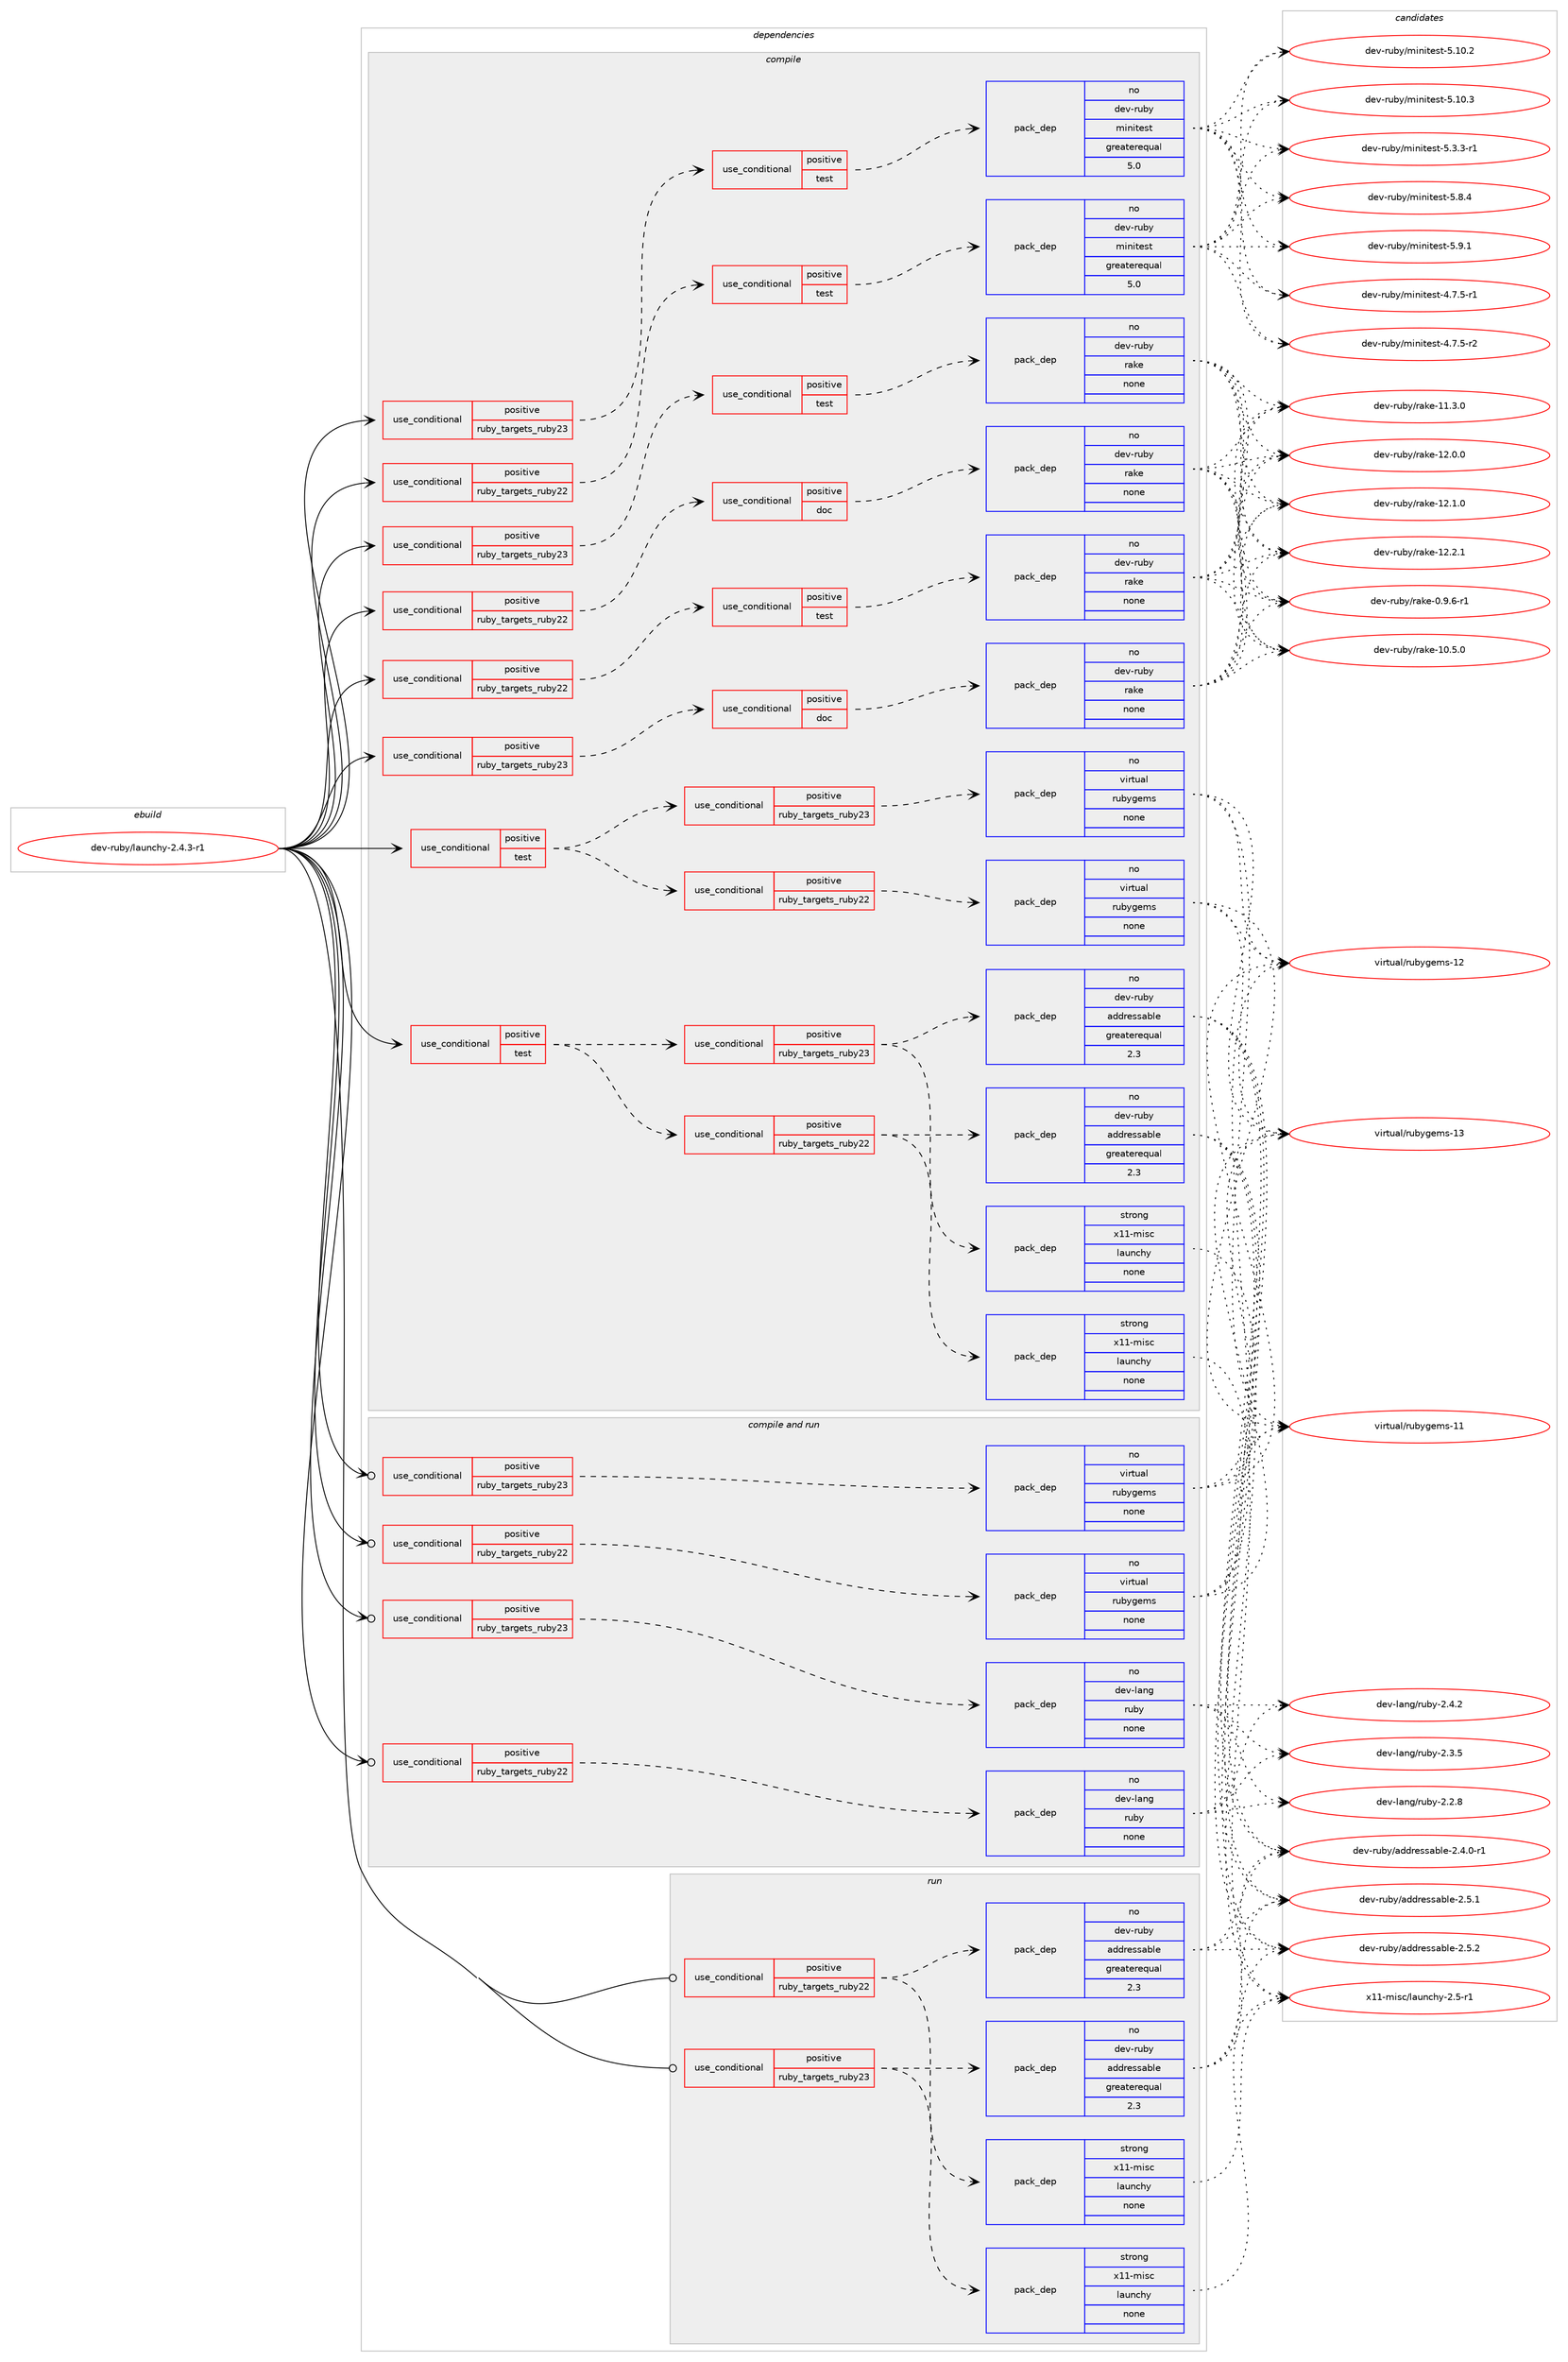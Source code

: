 digraph prolog {

# *************
# Graph options
# *************

newrank=true;
concentrate=true;
compound=true;
graph [rankdir=LR,fontname=Helvetica,fontsize=10,ranksep=1.5];#, ranksep=2.5, nodesep=0.2];
edge  [arrowhead=vee];
node  [fontname=Helvetica,fontsize=10];

# **********
# The ebuild
# **********

subgraph cluster_leftcol {
color=gray;
rank=same;
label=<<i>ebuild</i>>;
id [label="dev-ruby/launchy-2.4.3-r1", color=red, width=4, href="../dev-ruby/launchy-2.4.3-r1.svg"];
}

# ****************
# The dependencies
# ****************

subgraph cluster_midcol {
color=gray;
label=<<i>dependencies</i>>;
subgraph cluster_compile {
fillcolor="#eeeeee";
style=filled;
label=<<i>compile</i>>;
subgraph cond60340 {
dependency245200 [label=<<TABLE BORDER="0" CELLBORDER="1" CELLSPACING="0" CELLPADDING="4"><TR><TD ROWSPAN="3" CELLPADDING="10">use_conditional</TD></TR><TR><TD>positive</TD></TR><TR><TD>ruby_targets_ruby22</TD></TR></TABLE>>, shape=none, color=red];
subgraph cond60341 {
dependency245201 [label=<<TABLE BORDER="0" CELLBORDER="1" CELLSPACING="0" CELLPADDING="4"><TR><TD ROWSPAN="3" CELLPADDING="10">use_conditional</TD></TR><TR><TD>positive</TD></TR><TR><TD>doc</TD></TR></TABLE>>, shape=none, color=red];
subgraph pack180769 {
dependency245202 [label=<<TABLE BORDER="0" CELLBORDER="1" CELLSPACING="0" CELLPADDING="4" WIDTH="220"><TR><TD ROWSPAN="6" CELLPADDING="30">pack_dep</TD></TR><TR><TD WIDTH="110">no</TD></TR><TR><TD>dev-ruby</TD></TR><TR><TD>rake</TD></TR><TR><TD>none</TD></TR><TR><TD></TD></TR></TABLE>>, shape=none, color=blue];
}
dependency245201:e -> dependency245202:w [weight=20,style="dashed",arrowhead="vee"];
}
dependency245200:e -> dependency245201:w [weight=20,style="dashed",arrowhead="vee"];
}
id:e -> dependency245200:w [weight=20,style="solid",arrowhead="vee"];
subgraph cond60342 {
dependency245203 [label=<<TABLE BORDER="0" CELLBORDER="1" CELLSPACING="0" CELLPADDING="4"><TR><TD ROWSPAN="3" CELLPADDING="10">use_conditional</TD></TR><TR><TD>positive</TD></TR><TR><TD>ruby_targets_ruby22</TD></TR></TABLE>>, shape=none, color=red];
subgraph cond60343 {
dependency245204 [label=<<TABLE BORDER="0" CELLBORDER="1" CELLSPACING="0" CELLPADDING="4"><TR><TD ROWSPAN="3" CELLPADDING="10">use_conditional</TD></TR><TR><TD>positive</TD></TR><TR><TD>test</TD></TR></TABLE>>, shape=none, color=red];
subgraph pack180770 {
dependency245205 [label=<<TABLE BORDER="0" CELLBORDER="1" CELLSPACING="0" CELLPADDING="4" WIDTH="220"><TR><TD ROWSPAN="6" CELLPADDING="30">pack_dep</TD></TR><TR><TD WIDTH="110">no</TD></TR><TR><TD>dev-ruby</TD></TR><TR><TD>minitest</TD></TR><TR><TD>greaterequal</TD></TR><TR><TD>5.0</TD></TR></TABLE>>, shape=none, color=blue];
}
dependency245204:e -> dependency245205:w [weight=20,style="dashed",arrowhead="vee"];
}
dependency245203:e -> dependency245204:w [weight=20,style="dashed",arrowhead="vee"];
}
id:e -> dependency245203:w [weight=20,style="solid",arrowhead="vee"];
subgraph cond60344 {
dependency245206 [label=<<TABLE BORDER="0" CELLBORDER="1" CELLSPACING="0" CELLPADDING="4"><TR><TD ROWSPAN="3" CELLPADDING="10">use_conditional</TD></TR><TR><TD>positive</TD></TR><TR><TD>ruby_targets_ruby22</TD></TR></TABLE>>, shape=none, color=red];
subgraph cond60345 {
dependency245207 [label=<<TABLE BORDER="0" CELLBORDER="1" CELLSPACING="0" CELLPADDING="4"><TR><TD ROWSPAN="3" CELLPADDING="10">use_conditional</TD></TR><TR><TD>positive</TD></TR><TR><TD>test</TD></TR></TABLE>>, shape=none, color=red];
subgraph pack180771 {
dependency245208 [label=<<TABLE BORDER="0" CELLBORDER="1" CELLSPACING="0" CELLPADDING="4" WIDTH="220"><TR><TD ROWSPAN="6" CELLPADDING="30">pack_dep</TD></TR><TR><TD WIDTH="110">no</TD></TR><TR><TD>dev-ruby</TD></TR><TR><TD>rake</TD></TR><TR><TD>none</TD></TR><TR><TD></TD></TR></TABLE>>, shape=none, color=blue];
}
dependency245207:e -> dependency245208:w [weight=20,style="dashed",arrowhead="vee"];
}
dependency245206:e -> dependency245207:w [weight=20,style="dashed",arrowhead="vee"];
}
id:e -> dependency245206:w [weight=20,style="solid",arrowhead="vee"];
subgraph cond60346 {
dependency245209 [label=<<TABLE BORDER="0" CELLBORDER="1" CELLSPACING="0" CELLPADDING="4"><TR><TD ROWSPAN="3" CELLPADDING="10">use_conditional</TD></TR><TR><TD>positive</TD></TR><TR><TD>ruby_targets_ruby23</TD></TR></TABLE>>, shape=none, color=red];
subgraph cond60347 {
dependency245210 [label=<<TABLE BORDER="0" CELLBORDER="1" CELLSPACING="0" CELLPADDING="4"><TR><TD ROWSPAN="3" CELLPADDING="10">use_conditional</TD></TR><TR><TD>positive</TD></TR><TR><TD>doc</TD></TR></TABLE>>, shape=none, color=red];
subgraph pack180772 {
dependency245211 [label=<<TABLE BORDER="0" CELLBORDER="1" CELLSPACING="0" CELLPADDING="4" WIDTH="220"><TR><TD ROWSPAN="6" CELLPADDING="30">pack_dep</TD></TR><TR><TD WIDTH="110">no</TD></TR><TR><TD>dev-ruby</TD></TR><TR><TD>rake</TD></TR><TR><TD>none</TD></TR><TR><TD></TD></TR></TABLE>>, shape=none, color=blue];
}
dependency245210:e -> dependency245211:w [weight=20,style="dashed",arrowhead="vee"];
}
dependency245209:e -> dependency245210:w [weight=20,style="dashed",arrowhead="vee"];
}
id:e -> dependency245209:w [weight=20,style="solid",arrowhead="vee"];
subgraph cond60348 {
dependency245212 [label=<<TABLE BORDER="0" CELLBORDER="1" CELLSPACING="0" CELLPADDING="4"><TR><TD ROWSPAN="3" CELLPADDING="10">use_conditional</TD></TR><TR><TD>positive</TD></TR><TR><TD>ruby_targets_ruby23</TD></TR></TABLE>>, shape=none, color=red];
subgraph cond60349 {
dependency245213 [label=<<TABLE BORDER="0" CELLBORDER="1" CELLSPACING="0" CELLPADDING="4"><TR><TD ROWSPAN="3" CELLPADDING="10">use_conditional</TD></TR><TR><TD>positive</TD></TR><TR><TD>test</TD></TR></TABLE>>, shape=none, color=red];
subgraph pack180773 {
dependency245214 [label=<<TABLE BORDER="0" CELLBORDER="1" CELLSPACING="0" CELLPADDING="4" WIDTH="220"><TR><TD ROWSPAN="6" CELLPADDING="30">pack_dep</TD></TR><TR><TD WIDTH="110">no</TD></TR><TR><TD>dev-ruby</TD></TR><TR><TD>minitest</TD></TR><TR><TD>greaterequal</TD></TR><TR><TD>5.0</TD></TR></TABLE>>, shape=none, color=blue];
}
dependency245213:e -> dependency245214:w [weight=20,style="dashed",arrowhead="vee"];
}
dependency245212:e -> dependency245213:w [weight=20,style="dashed",arrowhead="vee"];
}
id:e -> dependency245212:w [weight=20,style="solid",arrowhead="vee"];
subgraph cond60350 {
dependency245215 [label=<<TABLE BORDER="0" CELLBORDER="1" CELLSPACING="0" CELLPADDING="4"><TR><TD ROWSPAN="3" CELLPADDING="10">use_conditional</TD></TR><TR><TD>positive</TD></TR><TR><TD>ruby_targets_ruby23</TD></TR></TABLE>>, shape=none, color=red];
subgraph cond60351 {
dependency245216 [label=<<TABLE BORDER="0" CELLBORDER="1" CELLSPACING="0" CELLPADDING="4"><TR><TD ROWSPAN="3" CELLPADDING="10">use_conditional</TD></TR><TR><TD>positive</TD></TR><TR><TD>test</TD></TR></TABLE>>, shape=none, color=red];
subgraph pack180774 {
dependency245217 [label=<<TABLE BORDER="0" CELLBORDER="1" CELLSPACING="0" CELLPADDING="4" WIDTH="220"><TR><TD ROWSPAN="6" CELLPADDING="30">pack_dep</TD></TR><TR><TD WIDTH="110">no</TD></TR><TR><TD>dev-ruby</TD></TR><TR><TD>rake</TD></TR><TR><TD>none</TD></TR><TR><TD></TD></TR></TABLE>>, shape=none, color=blue];
}
dependency245216:e -> dependency245217:w [weight=20,style="dashed",arrowhead="vee"];
}
dependency245215:e -> dependency245216:w [weight=20,style="dashed",arrowhead="vee"];
}
id:e -> dependency245215:w [weight=20,style="solid",arrowhead="vee"];
subgraph cond60352 {
dependency245218 [label=<<TABLE BORDER="0" CELLBORDER="1" CELLSPACING="0" CELLPADDING="4"><TR><TD ROWSPAN="3" CELLPADDING="10">use_conditional</TD></TR><TR><TD>positive</TD></TR><TR><TD>test</TD></TR></TABLE>>, shape=none, color=red];
subgraph cond60353 {
dependency245219 [label=<<TABLE BORDER="0" CELLBORDER="1" CELLSPACING="0" CELLPADDING="4"><TR><TD ROWSPAN="3" CELLPADDING="10">use_conditional</TD></TR><TR><TD>positive</TD></TR><TR><TD>ruby_targets_ruby22</TD></TR></TABLE>>, shape=none, color=red];
subgraph pack180775 {
dependency245220 [label=<<TABLE BORDER="0" CELLBORDER="1" CELLSPACING="0" CELLPADDING="4" WIDTH="220"><TR><TD ROWSPAN="6" CELLPADDING="30">pack_dep</TD></TR><TR><TD WIDTH="110">no</TD></TR><TR><TD>dev-ruby</TD></TR><TR><TD>addressable</TD></TR><TR><TD>greaterequal</TD></TR><TR><TD>2.3</TD></TR></TABLE>>, shape=none, color=blue];
}
dependency245219:e -> dependency245220:w [weight=20,style="dashed",arrowhead="vee"];
subgraph pack180776 {
dependency245221 [label=<<TABLE BORDER="0" CELLBORDER="1" CELLSPACING="0" CELLPADDING="4" WIDTH="220"><TR><TD ROWSPAN="6" CELLPADDING="30">pack_dep</TD></TR><TR><TD WIDTH="110">strong</TD></TR><TR><TD>x11-misc</TD></TR><TR><TD>launchy</TD></TR><TR><TD>none</TD></TR><TR><TD></TD></TR></TABLE>>, shape=none, color=blue];
}
dependency245219:e -> dependency245221:w [weight=20,style="dashed",arrowhead="vee"];
}
dependency245218:e -> dependency245219:w [weight=20,style="dashed",arrowhead="vee"];
subgraph cond60354 {
dependency245222 [label=<<TABLE BORDER="0" CELLBORDER="1" CELLSPACING="0" CELLPADDING="4"><TR><TD ROWSPAN="3" CELLPADDING="10">use_conditional</TD></TR><TR><TD>positive</TD></TR><TR><TD>ruby_targets_ruby23</TD></TR></TABLE>>, shape=none, color=red];
subgraph pack180777 {
dependency245223 [label=<<TABLE BORDER="0" CELLBORDER="1" CELLSPACING="0" CELLPADDING="4" WIDTH="220"><TR><TD ROWSPAN="6" CELLPADDING="30">pack_dep</TD></TR><TR><TD WIDTH="110">no</TD></TR><TR><TD>dev-ruby</TD></TR><TR><TD>addressable</TD></TR><TR><TD>greaterequal</TD></TR><TR><TD>2.3</TD></TR></TABLE>>, shape=none, color=blue];
}
dependency245222:e -> dependency245223:w [weight=20,style="dashed",arrowhead="vee"];
subgraph pack180778 {
dependency245224 [label=<<TABLE BORDER="0" CELLBORDER="1" CELLSPACING="0" CELLPADDING="4" WIDTH="220"><TR><TD ROWSPAN="6" CELLPADDING="30">pack_dep</TD></TR><TR><TD WIDTH="110">strong</TD></TR><TR><TD>x11-misc</TD></TR><TR><TD>launchy</TD></TR><TR><TD>none</TD></TR><TR><TD></TD></TR></TABLE>>, shape=none, color=blue];
}
dependency245222:e -> dependency245224:w [weight=20,style="dashed",arrowhead="vee"];
}
dependency245218:e -> dependency245222:w [weight=20,style="dashed",arrowhead="vee"];
}
id:e -> dependency245218:w [weight=20,style="solid",arrowhead="vee"];
subgraph cond60355 {
dependency245225 [label=<<TABLE BORDER="0" CELLBORDER="1" CELLSPACING="0" CELLPADDING="4"><TR><TD ROWSPAN="3" CELLPADDING="10">use_conditional</TD></TR><TR><TD>positive</TD></TR><TR><TD>test</TD></TR></TABLE>>, shape=none, color=red];
subgraph cond60356 {
dependency245226 [label=<<TABLE BORDER="0" CELLBORDER="1" CELLSPACING="0" CELLPADDING="4"><TR><TD ROWSPAN="3" CELLPADDING="10">use_conditional</TD></TR><TR><TD>positive</TD></TR><TR><TD>ruby_targets_ruby22</TD></TR></TABLE>>, shape=none, color=red];
subgraph pack180779 {
dependency245227 [label=<<TABLE BORDER="0" CELLBORDER="1" CELLSPACING="0" CELLPADDING="4" WIDTH="220"><TR><TD ROWSPAN="6" CELLPADDING="30">pack_dep</TD></TR><TR><TD WIDTH="110">no</TD></TR><TR><TD>virtual</TD></TR><TR><TD>rubygems</TD></TR><TR><TD>none</TD></TR><TR><TD></TD></TR></TABLE>>, shape=none, color=blue];
}
dependency245226:e -> dependency245227:w [weight=20,style="dashed",arrowhead="vee"];
}
dependency245225:e -> dependency245226:w [weight=20,style="dashed",arrowhead="vee"];
subgraph cond60357 {
dependency245228 [label=<<TABLE BORDER="0" CELLBORDER="1" CELLSPACING="0" CELLPADDING="4"><TR><TD ROWSPAN="3" CELLPADDING="10">use_conditional</TD></TR><TR><TD>positive</TD></TR><TR><TD>ruby_targets_ruby23</TD></TR></TABLE>>, shape=none, color=red];
subgraph pack180780 {
dependency245229 [label=<<TABLE BORDER="0" CELLBORDER="1" CELLSPACING="0" CELLPADDING="4" WIDTH="220"><TR><TD ROWSPAN="6" CELLPADDING="30">pack_dep</TD></TR><TR><TD WIDTH="110">no</TD></TR><TR><TD>virtual</TD></TR><TR><TD>rubygems</TD></TR><TR><TD>none</TD></TR><TR><TD></TD></TR></TABLE>>, shape=none, color=blue];
}
dependency245228:e -> dependency245229:w [weight=20,style="dashed",arrowhead="vee"];
}
dependency245225:e -> dependency245228:w [weight=20,style="dashed",arrowhead="vee"];
}
id:e -> dependency245225:w [weight=20,style="solid",arrowhead="vee"];
}
subgraph cluster_compileandrun {
fillcolor="#eeeeee";
style=filled;
label=<<i>compile and run</i>>;
subgraph cond60358 {
dependency245230 [label=<<TABLE BORDER="0" CELLBORDER="1" CELLSPACING="0" CELLPADDING="4"><TR><TD ROWSPAN="3" CELLPADDING="10">use_conditional</TD></TR><TR><TD>positive</TD></TR><TR><TD>ruby_targets_ruby22</TD></TR></TABLE>>, shape=none, color=red];
subgraph pack180781 {
dependency245231 [label=<<TABLE BORDER="0" CELLBORDER="1" CELLSPACING="0" CELLPADDING="4" WIDTH="220"><TR><TD ROWSPAN="6" CELLPADDING="30">pack_dep</TD></TR><TR><TD WIDTH="110">no</TD></TR><TR><TD>dev-lang</TD></TR><TR><TD>ruby</TD></TR><TR><TD>none</TD></TR><TR><TD></TD></TR></TABLE>>, shape=none, color=blue];
}
dependency245230:e -> dependency245231:w [weight=20,style="dashed",arrowhead="vee"];
}
id:e -> dependency245230:w [weight=20,style="solid",arrowhead="odotvee"];
subgraph cond60359 {
dependency245232 [label=<<TABLE BORDER="0" CELLBORDER="1" CELLSPACING="0" CELLPADDING="4"><TR><TD ROWSPAN="3" CELLPADDING="10">use_conditional</TD></TR><TR><TD>positive</TD></TR><TR><TD>ruby_targets_ruby22</TD></TR></TABLE>>, shape=none, color=red];
subgraph pack180782 {
dependency245233 [label=<<TABLE BORDER="0" CELLBORDER="1" CELLSPACING="0" CELLPADDING="4" WIDTH="220"><TR><TD ROWSPAN="6" CELLPADDING="30">pack_dep</TD></TR><TR><TD WIDTH="110">no</TD></TR><TR><TD>virtual</TD></TR><TR><TD>rubygems</TD></TR><TR><TD>none</TD></TR><TR><TD></TD></TR></TABLE>>, shape=none, color=blue];
}
dependency245232:e -> dependency245233:w [weight=20,style="dashed",arrowhead="vee"];
}
id:e -> dependency245232:w [weight=20,style="solid",arrowhead="odotvee"];
subgraph cond60360 {
dependency245234 [label=<<TABLE BORDER="0" CELLBORDER="1" CELLSPACING="0" CELLPADDING="4"><TR><TD ROWSPAN="3" CELLPADDING="10">use_conditional</TD></TR><TR><TD>positive</TD></TR><TR><TD>ruby_targets_ruby23</TD></TR></TABLE>>, shape=none, color=red];
subgraph pack180783 {
dependency245235 [label=<<TABLE BORDER="0" CELLBORDER="1" CELLSPACING="0" CELLPADDING="4" WIDTH="220"><TR><TD ROWSPAN="6" CELLPADDING="30">pack_dep</TD></TR><TR><TD WIDTH="110">no</TD></TR><TR><TD>dev-lang</TD></TR><TR><TD>ruby</TD></TR><TR><TD>none</TD></TR><TR><TD></TD></TR></TABLE>>, shape=none, color=blue];
}
dependency245234:e -> dependency245235:w [weight=20,style="dashed",arrowhead="vee"];
}
id:e -> dependency245234:w [weight=20,style="solid",arrowhead="odotvee"];
subgraph cond60361 {
dependency245236 [label=<<TABLE BORDER="0" CELLBORDER="1" CELLSPACING="0" CELLPADDING="4"><TR><TD ROWSPAN="3" CELLPADDING="10">use_conditional</TD></TR><TR><TD>positive</TD></TR><TR><TD>ruby_targets_ruby23</TD></TR></TABLE>>, shape=none, color=red];
subgraph pack180784 {
dependency245237 [label=<<TABLE BORDER="0" CELLBORDER="1" CELLSPACING="0" CELLPADDING="4" WIDTH="220"><TR><TD ROWSPAN="6" CELLPADDING="30">pack_dep</TD></TR><TR><TD WIDTH="110">no</TD></TR><TR><TD>virtual</TD></TR><TR><TD>rubygems</TD></TR><TR><TD>none</TD></TR><TR><TD></TD></TR></TABLE>>, shape=none, color=blue];
}
dependency245236:e -> dependency245237:w [weight=20,style="dashed",arrowhead="vee"];
}
id:e -> dependency245236:w [weight=20,style="solid",arrowhead="odotvee"];
}
subgraph cluster_run {
fillcolor="#eeeeee";
style=filled;
label=<<i>run</i>>;
subgraph cond60362 {
dependency245238 [label=<<TABLE BORDER="0" CELLBORDER="1" CELLSPACING="0" CELLPADDING="4"><TR><TD ROWSPAN="3" CELLPADDING="10">use_conditional</TD></TR><TR><TD>positive</TD></TR><TR><TD>ruby_targets_ruby22</TD></TR></TABLE>>, shape=none, color=red];
subgraph pack180785 {
dependency245239 [label=<<TABLE BORDER="0" CELLBORDER="1" CELLSPACING="0" CELLPADDING="4" WIDTH="220"><TR><TD ROWSPAN="6" CELLPADDING="30">pack_dep</TD></TR><TR><TD WIDTH="110">no</TD></TR><TR><TD>dev-ruby</TD></TR><TR><TD>addressable</TD></TR><TR><TD>greaterequal</TD></TR><TR><TD>2.3</TD></TR></TABLE>>, shape=none, color=blue];
}
dependency245238:e -> dependency245239:w [weight=20,style="dashed",arrowhead="vee"];
subgraph pack180786 {
dependency245240 [label=<<TABLE BORDER="0" CELLBORDER="1" CELLSPACING="0" CELLPADDING="4" WIDTH="220"><TR><TD ROWSPAN="6" CELLPADDING="30">pack_dep</TD></TR><TR><TD WIDTH="110">strong</TD></TR><TR><TD>x11-misc</TD></TR><TR><TD>launchy</TD></TR><TR><TD>none</TD></TR><TR><TD></TD></TR></TABLE>>, shape=none, color=blue];
}
dependency245238:e -> dependency245240:w [weight=20,style="dashed",arrowhead="vee"];
}
id:e -> dependency245238:w [weight=20,style="solid",arrowhead="odot"];
subgraph cond60363 {
dependency245241 [label=<<TABLE BORDER="0" CELLBORDER="1" CELLSPACING="0" CELLPADDING="4"><TR><TD ROWSPAN="3" CELLPADDING="10">use_conditional</TD></TR><TR><TD>positive</TD></TR><TR><TD>ruby_targets_ruby23</TD></TR></TABLE>>, shape=none, color=red];
subgraph pack180787 {
dependency245242 [label=<<TABLE BORDER="0" CELLBORDER="1" CELLSPACING="0" CELLPADDING="4" WIDTH="220"><TR><TD ROWSPAN="6" CELLPADDING="30">pack_dep</TD></TR><TR><TD WIDTH="110">no</TD></TR><TR><TD>dev-ruby</TD></TR><TR><TD>addressable</TD></TR><TR><TD>greaterequal</TD></TR><TR><TD>2.3</TD></TR></TABLE>>, shape=none, color=blue];
}
dependency245241:e -> dependency245242:w [weight=20,style="dashed",arrowhead="vee"];
subgraph pack180788 {
dependency245243 [label=<<TABLE BORDER="0" CELLBORDER="1" CELLSPACING="0" CELLPADDING="4" WIDTH="220"><TR><TD ROWSPAN="6" CELLPADDING="30">pack_dep</TD></TR><TR><TD WIDTH="110">strong</TD></TR><TR><TD>x11-misc</TD></TR><TR><TD>launchy</TD></TR><TR><TD>none</TD></TR><TR><TD></TD></TR></TABLE>>, shape=none, color=blue];
}
dependency245241:e -> dependency245243:w [weight=20,style="dashed",arrowhead="vee"];
}
id:e -> dependency245241:w [weight=20,style="solid",arrowhead="odot"];
}
}

# **************
# The candidates
# **************

subgraph cluster_choices {
rank=same;
color=gray;
label=<<i>candidates</i>>;

subgraph choice180769 {
color=black;
nodesep=1;
choice100101118451141179812147114971071014548465746544511449 [label="dev-ruby/rake-0.9.6-r1", color=red, width=4,href="../dev-ruby/rake-0.9.6-r1.svg"];
choice1001011184511411798121471149710710145494846534648 [label="dev-ruby/rake-10.5.0", color=red, width=4,href="../dev-ruby/rake-10.5.0.svg"];
choice1001011184511411798121471149710710145494946514648 [label="dev-ruby/rake-11.3.0", color=red, width=4,href="../dev-ruby/rake-11.3.0.svg"];
choice1001011184511411798121471149710710145495046484648 [label="dev-ruby/rake-12.0.0", color=red, width=4,href="../dev-ruby/rake-12.0.0.svg"];
choice1001011184511411798121471149710710145495046494648 [label="dev-ruby/rake-12.1.0", color=red, width=4,href="../dev-ruby/rake-12.1.0.svg"];
choice1001011184511411798121471149710710145495046504649 [label="dev-ruby/rake-12.2.1", color=red, width=4,href="../dev-ruby/rake-12.2.1.svg"];
dependency245202:e -> choice100101118451141179812147114971071014548465746544511449:w [style=dotted,weight="100"];
dependency245202:e -> choice1001011184511411798121471149710710145494846534648:w [style=dotted,weight="100"];
dependency245202:e -> choice1001011184511411798121471149710710145494946514648:w [style=dotted,weight="100"];
dependency245202:e -> choice1001011184511411798121471149710710145495046484648:w [style=dotted,weight="100"];
dependency245202:e -> choice1001011184511411798121471149710710145495046494648:w [style=dotted,weight="100"];
dependency245202:e -> choice1001011184511411798121471149710710145495046504649:w [style=dotted,weight="100"];
}
subgraph choice180770 {
color=black;
nodesep=1;
choice1001011184511411798121471091051101051161011151164552465546534511449 [label="dev-ruby/minitest-4.7.5-r1", color=red, width=4,href="../dev-ruby/minitest-4.7.5-r1.svg"];
choice1001011184511411798121471091051101051161011151164552465546534511450 [label="dev-ruby/minitest-4.7.5-r2", color=red, width=4,href="../dev-ruby/minitest-4.7.5-r2.svg"];
choice10010111845114117981214710910511010511610111511645534649484650 [label="dev-ruby/minitest-5.10.2", color=red, width=4,href="../dev-ruby/minitest-5.10.2.svg"];
choice10010111845114117981214710910511010511610111511645534649484651 [label="dev-ruby/minitest-5.10.3", color=red, width=4,href="../dev-ruby/minitest-5.10.3.svg"];
choice1001011184511411798121471091051101051161011151164553465146514511449 [label="dev-ruby/minitest-5.3.3-r1", color=red, width=4,href="../dev-ruby/minitest-5.3.3-r1.svg"];
choice100101118451141179812147109105110105116101115116455346564652 [label="dev-ruby/minitest-5.8.4", color=red, width=4,href="../dev-ruby/minitest-5.8.4.svg"];
choice100101118451141179812147109105110105116101115116455346574649 [label="dev-ruby/minitest-5.9.1", color=red, width=4,href="../dev-ruby/minitest-5.9.1.svg"];
dependency245205:e -> choice1001011184511411798121471091051101051161011151164552465546534511449:w [style=dotted,weight="100"];
dependency245205:e -> choice1001011184511411798121471091051101051161011151164552465546534511450:w [style=dotted,weight="100"];
dependency245205:e -> choice10010111845114117981214710910511010511610111511645534649484650:w [style=dotted,weight="100"];
dependency245205:e -> choice10010111845114117981214710910511010511610111511645534649484651:w [style=dotted,weight="100"];
dependency245205:e -> choice1001011184511411798121471091051101051161011151164553465146514511449:w [style=dotted,weight="100"];
dependency245205:e -> choice100101118451141179812147109105110105116101115116455346564652:w [style=dotted,weight="100"];
dependency245205:e -> choice100101118451141179812147109105110105116101115116455346574649:w [style=dotted,weight="100"];
}
subgraph choice180771 {
color=black;
nodesep=1;
choice100101118451141179812147114971071014548465746544511449 [label="dev-ruby/rake-0.9.6-r1", color=red, width=4,href="../dev-ruby/rake-0.9.6-r1.svg"];
choice1001011184511411798121471149710710145494846534648 [label="dev-ruby/rake-10.5.0", color=red, width=4,href="../dev-ruby/rake-10.5.0.svg"];
choice1001011184511411798121471149710710145494946514648 [label="dev-ruby/rake-11.3.0", color=red, width=4,href="../dev-ruby/rake-11.3.0.svg"];
choice1001011184511411798121471149710710145495046484648 [label="dev-ruby/rake-12.0.0", color=red, width=4,href="../dev-ruby/rake-12.0.0.svg"];
choice1001011184511411798121471149710710145495046494648 [label="dev-ruby/rake-12.1.0", color=red, width=4,href="../dev-ruby/rake-12.1.0.svg"];
choice1001011184511411798121471149710710145495046504649 [label="dev-ruby/rake-12.2.1", color=red, width=4,href="../dev-ruby/rake-12.2.1.svg"];
dependency245208:e -> choice100101118451141179812147114971071014548465746544511449:w [style=dotted,weight="100"];
dependency245208:e -> choice1001011184511411798121471149710710145494846534648:w [style=dotted,weight="100"];
dependency245208:e -> choice1001011184511411798121471149710710145494946514648:w [style=dotted,weight="100"];
dependency245208:e -> choice1001011184511411798121471149710710145495046484648:w [style=dotted,weight="100"];
dependency245208:e -> choice1001011184511411798121471149710710145495046494648:w [style=dotted,weight="100"];
dependency245208:e -> choice1001011184511411798121471149710710145495046504649:w [style=dotted,weight="100"];
}
subgraph choice180772 {
color=black;
nodesep=1;
choice100101118451141179812147114971071014548465746544511449 [label="dev-ruby/rake-0.9.6-r1", color=red, width=4,href="../dev-ruby/rake-0.9.6-r1.svg"];
choice1001011184511411798121471149710710145494846534648 [label="dev-ruby/rake-10.5.0", color=red, width=4,href="../dev-ruby/rake-10.5.0.svg"];
choice1001011184511411798121471149710710145494946514648 [label="dev-ruby/rake-11.3.0", color=red, width=4,href="../dev-ruby/rake-11.3.0.svg"];
choice1001011184511411798121471149710710145495046484648 [label="dev-ruby/rake-12.0.0", color=red, width=4,href="../dev-ruby/rake-12.0.0.svg"];
choice1001011184511411798121471149710710145495046494648 [label="dev-ruby/rake-12.1.0", color=red, width=4,href="../dev-ruby/rake-12.1.0.svg"];
choice1001011184511411798121471149710710145495046504649 [label="dev-ruby/rake-12.2.1", color=red, width=4,href="../dev-ruby/rake-12.2.1.svg"];
dependency245211:e -> choice100101118451141179812147114971071014548465746544511449:w [style=dotted,weight="100"];
dependency245211:e -> choice1001011184511411798121471149710710145494846534648:w [style=dotted,weight="100"];
dependency245211:e -> choice1001011184511411798121471149710710145494946514648:w [style=dotted,weight="100"];
dependency245211:e -> choice1001011184511411798121471149710710145495046484648:w [style=dotted,weight="100"];
dependency245211:e -> choice1001011184511411798121471149710710145495046494648:w [style=dotted,weight="100"];
dependency245211:e -> choice1001011184511411798121471149710710145495046504649:w [style=dotted,weight="100"];
}
subgraph choice180773 {
color=black;
nodesep=1;
choice1001011184511411798121471091051101051161011151164552465546534511449 [label="dev-ruby/minitest-4.7.5-r1", color=red, width=4,href="../dev-ruby/minitest-4.7.5-r1.svg"];
choice1001011184511411798121471091051101051161011151164552465546534511450 [label="dev-ruby/minitest-4.7.5-r2", color=red, width=4,href="../dev-ruby/minitest-4.7.5-r2.svg"];
choice10010111845114117981214710910511010511610111511645534649484650 [label="dev-ruby/minitest-5.10.2", color=red, width=4,href="../dev-ruby/minitest-5.10.2.svg"];
choice10010111845114117981214710910511010511610111511645534649484651 [label="dev-ruby/minitest-5.10.3", color=red, width=4,href="../dev-ruby/minitest-5.10.3.svg"];
choice1001011184511411798121471091051101051161011151164553465146514511449 [label="dev-ruby/minitest-5.3.3-r1", color=red, width=4,href="../dev-ruby/minitest-5.3.3-r1.svg"];
choice100101118451141179812147109105110105116101115116455346564652 [label="dev-ruby/minitest-5.8.4", color=red, width=4,href="../dev-ruby/minitest-5.8.4.svg"];
choice100101118451141179812147109105110105116101115116455346574649 [label="dev-ruby/minitest-5.9.1", color=red, width=4,href="../dev-ruby/minitest-5.9.1.svg"];
dependency245214:e -> choice1001011184511411798121471091051101051161011151164552465546534511449:w [style=dotted,weight="100"];
dependency245214:e -> choice1001011184511411798121471091051101051161011151164552465546534511450:w [style=dotted,weight="100"];
dependency245214:e -> choice10010111845114117981214710910511010511610111511645534649484650:w [style=dotted,weight="100"];
dependency245214:e -> choice10010111845114117981214710910511010511610111511645534649484651:w [style=dotted,weight="100"];
dependency245214:e -> choice1001011184511411798121471091051101051161011151164553465146514511449:w [style=dotted,weight="100"];
dependency245214:e -> choice100101118451141179812147109105110105116101115116455346564652:w [style=dotted,weight="100"];
dependency245214:e -> choice100101118451141179812147109105110105116101115116455346574649:w [style=dotted,weight="100"];
}
subgraph choice180774 {
color=black;
nodesep=1;
choice100101118451141179812147114971071014548465746544511449 [label="dev-ruby/rake-0.9.6-r1", color=red, width=4,href="../dev-ruby/rake-0.9.6-r1.svg"];
choice1001011184511411798121471149710710145494846534648 [label="dev-ruby/rake-10.5.0", color=red, width=4,href="../dev-ruby/rake-10.5.0.svg"];
choice1001011184511411798121471149710710145494946514648 [label="dev-ruby/rake-11.3.0", color=red, width=4,href="../dev-ruby/rake-11.3.0.svg"];
choice1001011184511411798121471149710710145495046484648 [label="dev-ruby/rake-12.0.0", color=red, width=4,href="../dev-ruby/rake-12.0.0.svg"];
choice1001011184511411798121471149710710145495046494648 [label="dev-ruby/rake-12.1.0", color=red, width=4,href="../dev-ruby/rake-12.1.0.svg"];
choice1001011184511411798121471149710710145495046504649 [label="dev-ruby/rake-12.2.1", color=red, width=4,href="../dev-ruby/rake-12.2.1.svg"];
dependency245217:e -> choice100101118451141179812147114971071014548465746544511449:w [style=dotted,weight="100"];
dependency245217:e -> choice1001011184511411798121471149710710145494846534648:w [style=dotted,weight="100"];
dependency245217:e -> choice1001011184511411798121471149710710145494946514648:w [style=dotted,weight="100"];
dependency245217:e -> choice1001011184511411798121471149710710145495046484648:w [style=dotted,weight="100"];
dependency245217:e -> choice1001011184511411798121471149710710145495046494648:w [style=dotted,weight="100"];
dependency245217:e -> choice1001011184511411798121471149710710145495046504649:w [style=dotted,weight="100"];
}
subgraph choice180775 {
color=black;
nodesep=1;
choice1001011184511411798121479710010011410111511597981081014550465246484511449 [label="dev-ruby/addressable-2.4.0-r1", color=red, width=4,href="../dev-ruby/addressable-2.4.0-r1.svg"];
choice100101118451141179812147971001001141011151159798108101455046534649 [label="dev-ruby/addressable-2.5.1", color=red, width=4,href="../dev-ruby/addressable-2.5.1.svg"];
choice100101118451141179812147971001001141011151159798108101455046534650 [label="dev-ruby/addressable-2.5.2", color=red, width=4,href="../dev-ruby/addressable-2.5.2.svg"];
dependency245220:e -> choice1001011184511411798121479710010011410111511597981081014550465246484511449:w [style=dotted,weight="100"];
dependency245220:e -> choice100101118451141179812147971001001141011151159798108101455046534649:w [style=dotted,weight="100"];
dependency245220:e -> choice100101118451141179812147971001001141011151159798108101455046534650:w [style=dotted,weight="100"];
}
subgraph choice180776 {
color=black;
nodesep=1;
choice12049494510910511599471089711711099104121455046534511449 [label="x11-misc/launchy-2.5-r1", color=red, width=4,href="../x11-misc/launchy-2.5-r1.svg"];
dependency245221:e -> choice12049494510910511599471089711711099104121455046534511449:w [style=dotted,weight="100"];
}
subgraph choice180777 {
color=black;
nodesep=1;
choice1001011184511411798121479710010011410111511597981081014550465246484511449 [label="dev-ruby/addressable-2.4.0-r1", color=red, width=4,href="../dev-ruby/addressable-2.4.0-r1.svg"];
choice100101118451141179812147971001001141011151159798108101455046534649 [label="dev-ruby/addressable-2.5.1", color=red, width=4,href="../dev-ruby/addressable-2.5.1.svg"];
choice100101118451141179812147971001001141011151159798108101455046534650 [label="dev-ruby/addressable-2.5.2", color=red, width=4,href="../dev-ruby/addressable-2.5.2.svg"];
dependency245223:e -> choice1001011184511411798121479710010011410111511597981081014550465246484511449:w [style=dotted,weight="100"];
dependency245223:e -> choice100101118451141179812147971001001141011151159798108101455046534649:w [style=dotted,weight="100"];
dependency245223:e -> choice100101118451141179812147971001001141011151159798108101455046534650:w [style=dotted,weight="100"];
}
subgraph choice180778 {
color=black;
nodesep=1;
choice12049494510910511599471089711711099104121455046534511449 [label="x11-misc/launchy-2.5-r1", color=red, width=4,href="../x11-misc/launchy-2.5-r1.svg"];
dependency245224:e -> choice12049494510910511599471089711711099104121455046534511449:w [style=dotted,weight="100"];
}
subgraph choice180779 {
color=black;
nodesep=1;
choice118105114116117971084711411798121103101109115454949 [label="virtual/rubygems-11", color=red, width=4,href="../virtual/rubygems-11.svg"];
choice118105114116117971084711411798121103101109115454950 [label="virtual/rubygems-12", color=red, width=4,href="../virtual/rubygems-12.svg"];
choice118105114116117971084711411798121103101109115454951 [label="virtual/rubygems-13", color=red, width=4,href="../virtual/rubygems-13.svg"];
dependency245227:e -> choice118105114116117971084711411798121103101109115454949:w [style=dotted,weight="100"];
dependency245227:e -> choice118105114116117971084711411798121103101109115454950:w [style=dotted,weight="100"];
dependency245227:e -> choice118105114116117971084711411798121103101109115454951:w [style=dotted,weight="100"];
}
subgraph choice180780 {
color=black;
nodesep=1;
choice118105114116117971084711411798121103101109115454949 [label="virtual/rubygems-11", color=red, width=4,href="../virtual/rubygems-11.svg"];
choice118105114116117971084711411798121103101109115454950 [label="virtual/rubygems-12", color=red, width=4,href="../virtual/rubygems-12.svg"];
choice118105114116117971084711411798121103101109115454951 [label="virtual/rubygems-13", color=red, width=4,href="../virtual/rubygems-13.svg"];
dependency245229:e -> choice118105114116117971084711411798121103101109115454949:w [style=dotted,weight="100"];
dependency245229:e -> choice118105114116117971084711411798121103101109115454950:w [style=dotted,weight="100"];
dependency245229:e -> choice118105114116117971084711411798121103101109115454951:w [style=dotted,weight="100"];
}
subgraph choice180781 {
color=black;
nodesep=1;
choice10010111845108971101034711411798121455046504656 [label="dev-lang/ruby-2.2.8", color=red, width=4,href="../dev-lang/ruby-2.2.8.svg"];
choice10010111845108971101034711411798121455046514653 [label="dev-lang/ruby-2.3.5", color=red, width=4,href="../dev-lang/ruby-2.3.5.svg"];
choice10010111845108971101034711411798121455046524650 [label="dev-lang/ruby-2.4.2", color=red, width=4,href="../dev-lang/ruby-2.4.2.svg"];
dependency245231:e -> choice10010111845108971101034711411798121455046504656:w [style=dotted,weight="100"];
dependency245231:e -> choice10010111845108971101034711411798121455046514653:w [style=dotted,weight="100"];
dependency245231:e -> choice10010111845108971101034711411798121455046524650:w [style=dotted,weight="100"];
}
subgraph choice180782 {
color=black;
nodesep=1;
choice118105114116117971084711411798121103101109115454949 [label="virtual/rubygems-11", color=red, width=4,href="../virtual/rubygems-11.svg"];
choice118105114116117971084711411798121103101109115454950 [label="virtual/rubygems-12", color=red, width=4,href="../virtual/rubygems-12.svg"];
choice118105114116117971084711411798121103101109115454951 [label="virtual/rubygems-13", color=red, width=4,href="../virtual/rubygems-13.svg"];
dependency245233:e -> choice118105114116117971084711411798121103101109115454949:w [style=dotted,weight="100"];
dependency245233:e -> choice118105114116117971084711411798121103101109115454950:w [style=dotted,weight="100"];
dependency245233:e -> choice118105114116117971084711411798121103101109115454951:w [style=dotted,weight="100"];
}
subgraph choice180783 {
color=black;
nodesep=1;
choice10010111845108971101034711411798121455046504656 [label="dev-lang/ruby-2.2.8", color=red, width=4,href="../dev-lang/ruby-2.2.8.svg"];
choice10010111845108971101034711411798121455046514653 [label="dev-lang/ruby-2.3.5", color=red, width=4,href="../dev-lang/ruby-2.3.5.svg"];
choice10010111845108971101034711411798121455046524650 [label="dev-lang/ruby-2.4.2", color=red, width=4,href="../dev-lang/ruby-2.4.2.svg"];
dependency245235:e -> choice10010111845108971101034711411798121455046504656:w [style=dotted,weight="100"];
dependency245235:e -> choice10010111845108971101034711411798121455046514653:w [style=dotted,weight="100"];
dependency245235:e -> choice10010111845108971101034711411798121455046524650:w [style=dotted,weight="100"];
}
subgraph choice180784 {
color=black;
nodesep=1;
choice118105114116117971084711411798121103101109115454949 [label="virtual/rubygems-11", color=red, width=4,href="../virtual/rubygems-11.svg"];
choice118105114116117971084711411798121103101109115454950 [label="virtual/rubygems-12", color=red, width=4,href="../virtual/rubygems-12.svg"];
choice118105114116117971084711411798121103101109115454951 [label="virtual/rubygems-13", color=red, width=4,href="../virtual/rubygems-13.svg"];
dependency245237:e -> choice118105114116117971084711411798121103101109115454949:w [style=dotted,weight="100"];
dependency245237:e -> choice118105114116117971084711411798121103101109115454950:w [style=dotted,weight="100"];
dependency245237:e -> choice118105114116117971084711411798121103101109115454951:w [style=dotted,weight="100"];
}
subgraph choice180785 {
color=black;
nodesep=1;
choice1001011184511411798121479710010011410111511597981081014550465246484511449 [label="dev-ruby/addressable-2.4.0-r1", color=red, width=4,href="../dev-ruby/addressable-2.4.0-r1.svg"];
choice100101118451141179812147971001001141011151159798108101455046534649 [label="dev-ruby/addressable-2.5.1", color=red, width=4,href="../dev-ruby/addressable-2.5.1.svg"];
choice100101118451141179812147971001001141011151159798108101455046534650 [label="dev-ruby/addressable-2.5.2", color=red, width=4,href="../dev-ruby/addressable-2.5.2.svg"];
dependency245239:e -> choice1001011184511411798121479710010011410111511597981081014550465246484511449:w [style=dotted,weight="100"];
dependency245239:e -> choice100101118451141179812147971001001141011151159798108101455046534649:w [style=dotted,weight="100"];
dependency245239:e -> choice100101118451141179812147971001001141011151159798108101455046534650:w [style=dotted,weight="100"];
}
subgraph choice180786 {
color=black;
nodesep=1;
choice12049494510910511599471089711711099104121455046534511449 [label="x11-misc/launchy-2.5-r1", color=red, width=4,href="../x11-misc/launchy-2.5-r1.svg"];
dependency245240:e -> choice12049494510910511599471089711711099104121455046534511449:w [style=dotted,weight="100"];
}
subgraph choice180787 {
color=black;
nodesep=1;
choice1001011184511411798121479710010011410111511597981081014550465246484511449 [label="dev-ruby/addressable-2.4.0-r1", color=red, width=4,href="../dev-ruby/addressable-2.4.0-r1.svg"];
choice100101118451141179812147971001001141011151159798108101455046534649 [label="dev-ruby/addressable-2.5.1", color=red, width=4,href="../dev-ruby/addressable-2.5.1.svg"];
choice100101118451141179812147971001001141011151159798108101455046534650 [label="dev-ruby/addressable-2.5.2", color=red, width=4,href="../dev-ruby/addressable-2.5.2.svg"];
dependency245242:e -> choice1001011184511411798121479710010011410111511597981081014550465246484511449:w [style=dotted,weight="100"];
dependency245242:e -> choice100101118451141179812147971001001141011151159798108101455046534649:w [style=dotted,weight="100"];
dependency245242:e -> choice100101118451141179812147971001001141011151159798108101455046534650:w [style=dotted,weight="100"];
}
subgraph choice180788 {
color=black;
nodesep=1;
choice12049494510910511599471089711711099104121455046534511449 [label="x11-misc/launchy-2.5-r1", color=red, width=4,href="../x11-misc/launchy-2.5-r1.svg"];
dependency245243:e -> choice12049494510910511599471089711711099104121455046534511449:w [style=dotted,weight="100"];
}
}

}
